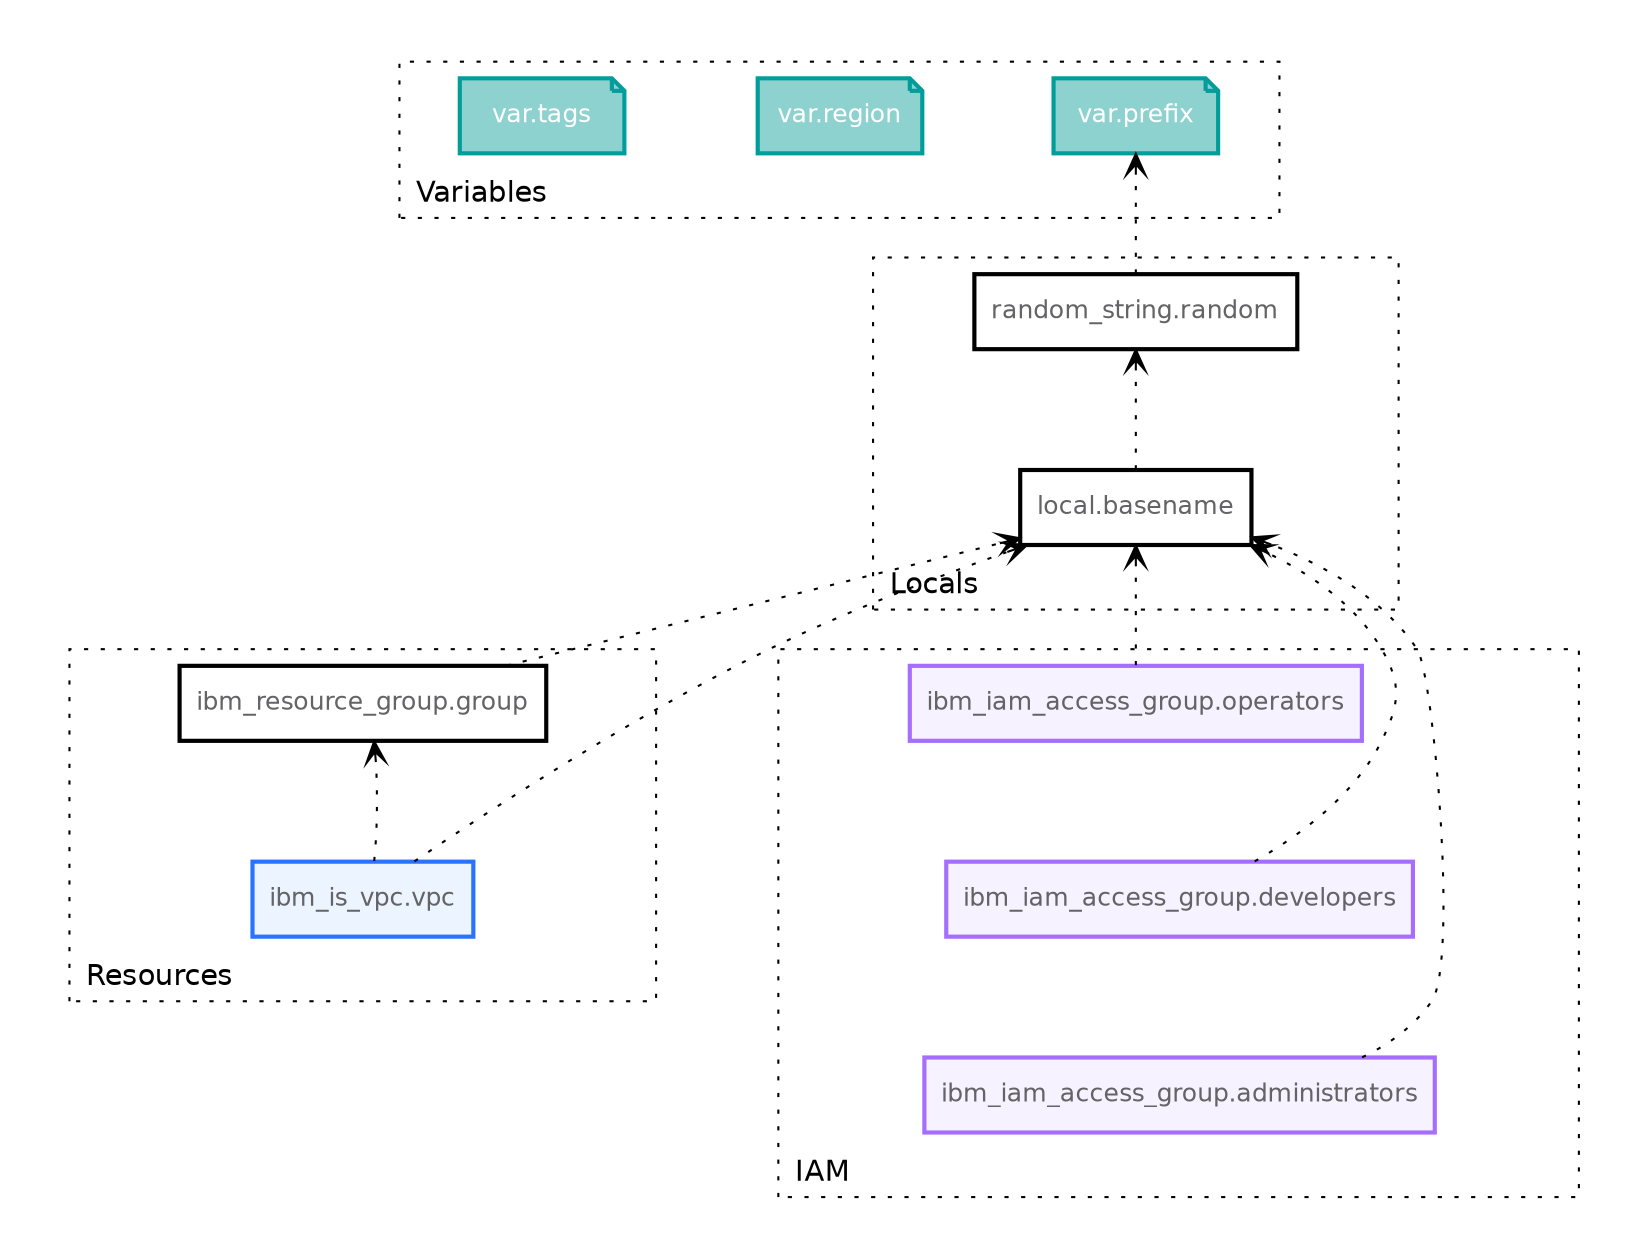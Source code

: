 digraph G {
  graph [
    bgcolor="#FFFFFF",
    compound=true,
    fontname=helvetica,
    labeljust=l,
    pad=0.3,
    rankdir=BT,
    ranksep=0.8,
    ratio=0.75
  ];

  node [
    fontcolor="#646365",
    fontname=helvetica,
    fontsize=12,
    shape=box,
    width=1.1
    penwidth = 2
  ];

  edge [
    arrowhead=vee,
    color="#000000",
    fontcolor="#646365",
    fontname=helvetica,
    fontsize=8,
    style=dotted
  ];

  subgraph cluster_variables {
    label = "Variables"
    style=dotted

    "[root] var.prefix" [label = "var.prefix", shape = "note"]
    "[root] var.region" [label = "var.region", shape = "note"]
    "[root] var.tags" [label = "var.tags", shape = "note"]
  }

  subgraph cluster_locals {
    label = "Locals"
    style=dotted

    "[root] random_string.random (expand)" [label = "random_string.random", shape = "box"]
    "[root] local.basename (expand)" [ label = "local.basename" ]
  }

  subgraph cluster_vpc {
    label = "Resources"
    style=dotted

    "[root] ibm_is_vpc.vpc (expand)" [ label = "ibm_is_vpc.vpc" ]
    "[root] ibm_resource_group.group (expand)" [label = "ibm_resource_group.group", shape = "box"]

    "[root] ibm_is_vpc.vpc (expand)" ->
    "[root] ibm_resource_group.group (expand)" [ style = "invis" ]
  }

  subgraph cluster_iam {
    label = "IAM"
    style=dotted

    "[root] ibm_iam_access_group.administrators (expand)" [label = "ibm_iam_access_group.administrators", shape = "box"]
    "[root] ibm_iam_access_group.developers (expand)" [label = "ibm_iam_access_group.developers", shape = "box"]
    "[root] ibm_iam_access_group.operators (expand)" [label = "ibm_iam_access_group.operators", shape = "box"]

    "[root] ibm_iam_access_group.administrators (expand)" ->
    "[root] ibm_iam_access_group.developers (expand)" ->
    "[root] ibm_iam_access_group.operators (expand)" [ style = "invis" ]
  }

  "[root] ibm_iam_access_group.administrators (expand)" -> "[root] local.basename (expand)"
  "[root] ibm_iam_access_group.developers (expand)" -> "[root] local.basename (expand)"
  "[root] ibm_iam_access_group.operators (expand)" -> "[root] local.basename (expand)"
  "[root] ibm_is_vpc.vpc (expand)" -> "[root] ibm_resource_group.group (expand)"
  "[root] ibm_is_vpc.vpc (expand)" -> "[root] local.basename (expand)"
  "[root] ibm_resource_group.group (expand)" -> "[root] local.basename (expand)"
  "[root] local.basename (expand)" -> "[root] random_string.random (expand)"
  "[root] random_string.random (expand)" -> "[root] var.prefix"

  "[root] var.prefix",
  "[root] var.region",
  "[root] var.tags"
  [
    fillcolor = "#8ed2d0"
    color = "#009d9a"
    style = "filled"
    fontcolor = "#ffffff"
  ]

  "[root] ibm_is_vpc.vpc (expand)"
  [
    shape = "box",
    style = "filled",
    fillcolor = "#ecf5ff"
    color = "#2973fe"
  ]

  "[root] ibm_iam_access_group.administrators (expand)",
  "[root] ibm_iam_access_group.developers (expand)",
  "[root] ibm_iam_access_group.operators (expand)"
  [
    style = "filled"
    fillcolor = "#f6f2ff"
    color = "#a56eff"
  ]
}
